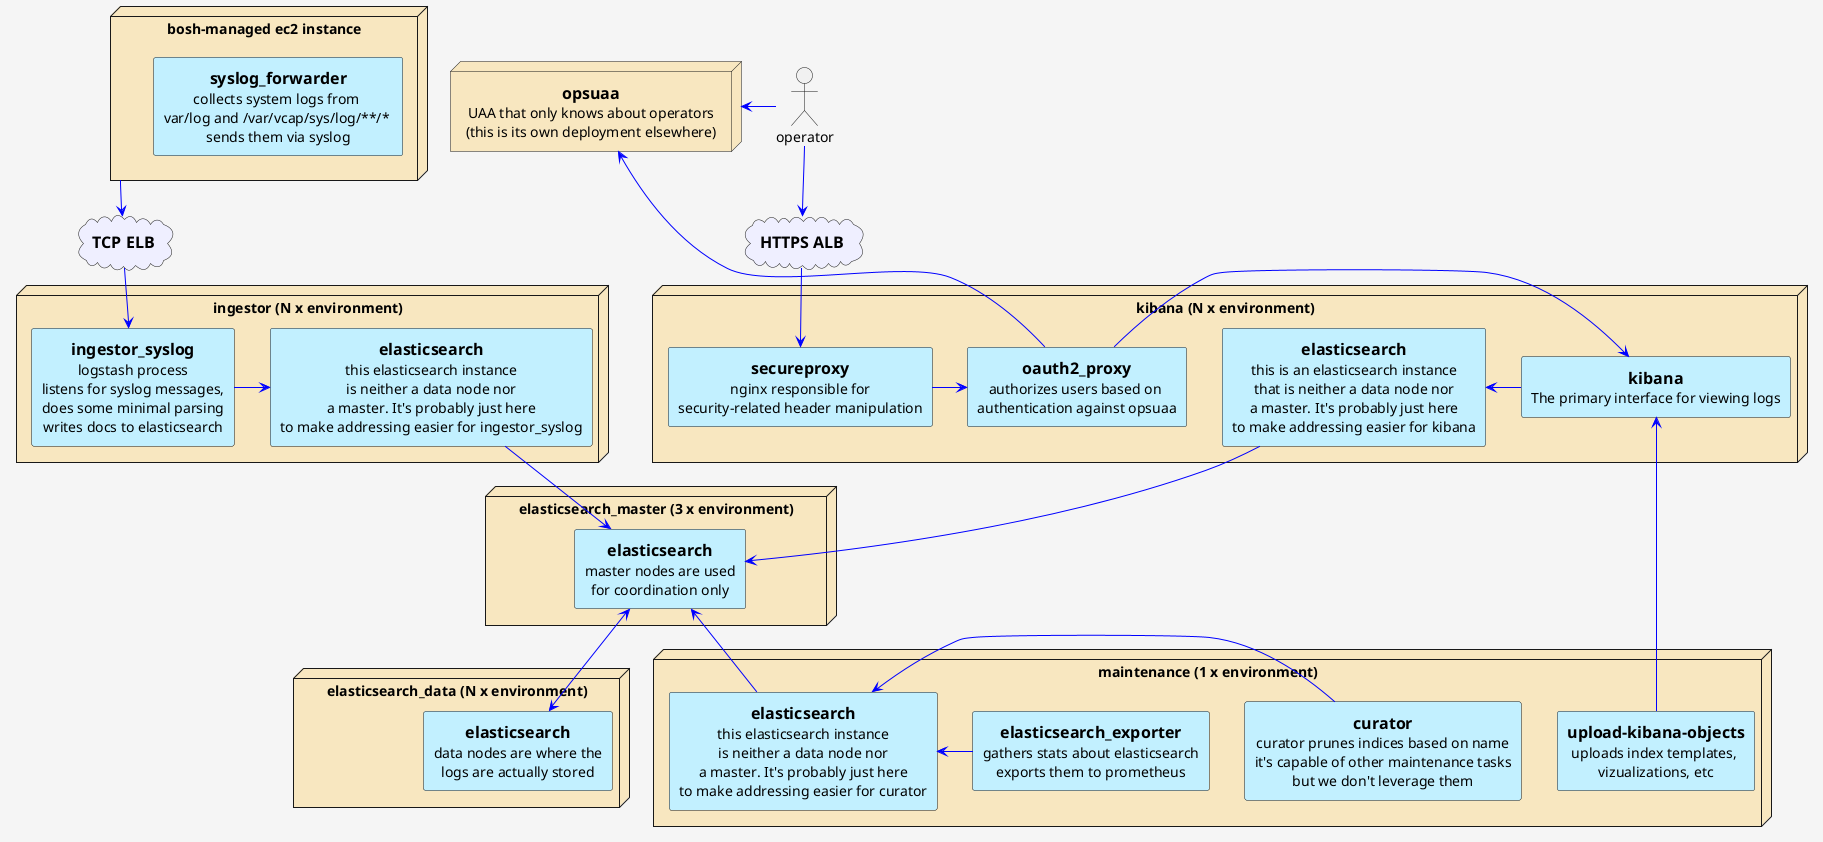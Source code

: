 @startuml platform
skinparam DefaultTextAlignment center
skinparam ArrowColor blue
skinparam ComponentStyle uml1
skinparam AgentBackgroundColor APPLICATION
skinparam NodeBackgroundColor STRATEGY
skinparam RectangleBackgroundColor BUSINESS
skinparam CloudBackgroundColor MOTIVATION
skinparam BackgroundColor WhiteSmoke

actor operator

cloud ALB [
    ==HTTPS ALB
]


node "kibana (N x environment)" as kibana {
    agent oauth2proxy [
        ==oauth2_proxy
        authorizes users based on 
        authentication against opsuaa
    ]
    agent secureproxy [
        ==secureproxy
        nginx responsible for
        security-related header manipulation
    ]
    agent kbn [
        ==kibana
        The primary interface for viewing logs
    ]
    agent es_k [
        ==elasticsearch
        this is an elasticsearch instance
        that is neither a data node nor
        a master. It's probably just here
        to make addressing easier for kibana
    ]
    secureproxy -right-> oauth2proxy
    oauth2proxy -right-> kbn
    kbn -right-> es_k
}

node opsuaa [
    ==opsuaa
    UAA that only knows about operators
    (this is its own deployment elsewhere)
]

node "bosh-managed ec2 instance" as ec2 {
    agent syslog_forwarder [
        ==syslog_forwarder
        collects system logs from 
        var/log and /var/vcap/sys/log/**/* 
        sends them via syslog
    ]
}

cloud ELB [
    ==TCP ELB
]

node "ingestor (N x environment)" as ingestor {

    agent ingestor_syslog [
        ==ingestor_syslog
        logstash process
        listens for syslog messages,
        does some minimal parsing
        writes docs to elasticsearch
    ]
    agent es_i [
        ==elasticsearch
        this elasticsearch instance
        is neither a data node nor
        a master. It's probably just here
        to make addressing easier for ingestor_syslog
    ]
    ingestor_syslog -> es_i
}

node "elasticsearch_master (3 x environment)" as elasticsearch_master {
    agent es_em [
        ==elasticsearch
        master nodes are used
        for coordination only
    ]
}

node "elasticsearch_data (N x environment)" as elasticsearch_data {
    agent es_ed [
        ==elasticsearch
        data nodes are where the
        logs are actually stored
    ]
}


node "maintenance (1 x environment)" as maintenance {
    agent curator [
        ==curator
        curator prunes indices based on name
        it's capable of other maintenance tasks
        but we don't leverage them
    ]
    agent elasticsearch_exporter [
        ==elasticsearch_exporter
        gathers stats about elasticsearch
        exports them to prometheus
    ]
    agent kibana_objects [
        ==upload-kibana-objects
        uploads index templates, 
        vizualizations, etc
    ]
    agent es_m [
        ==elasticsearch
        this elasticsearch instance
        is neither a data node nor
        a master. It's probably just here
        to make addressing easier for curator
    ]
    curator -> es_m
    kibana_objects -u-> kbn
    elasticsearch_exporter -r-> es_m
}

operator -down-> ALB
operator -[norank]> opsuaa
ALB -down-> secureproxy
ec2 -down-> ELB
es_k -down-> es_em
es_i -down-> es_em
es_m -up-> es_em
es_em <-down-> es_ed
ELB -down-> ingestor_syslog
oauth2proxy -[norank]> opsuaa



@enduml